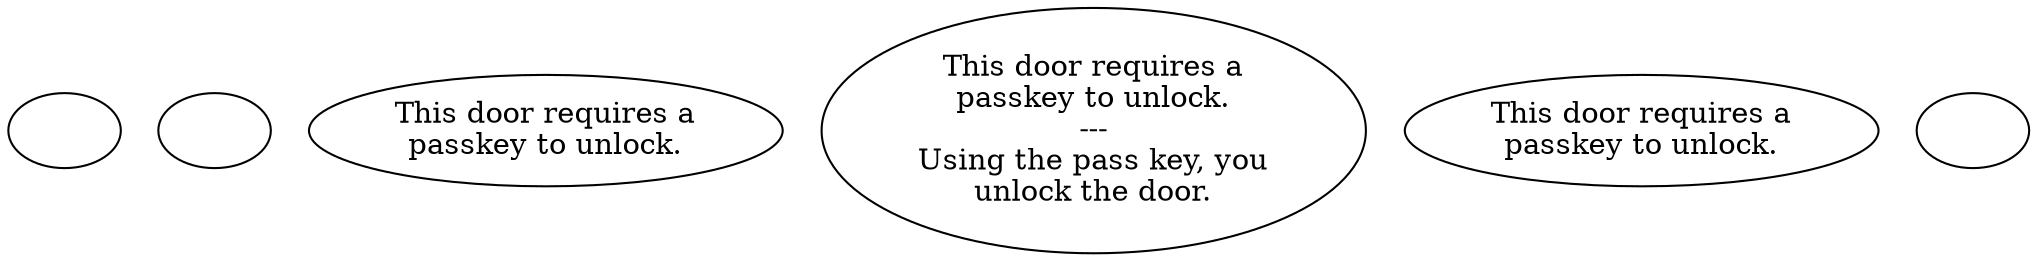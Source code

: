 digraph CSXDOOR {
  "checkPartyMembersNearDoor" [style=filled       fillcolor="#FFFFFF"       color="#000000"]
  "checkPartyMembersNearDoor" [label=""]
  "start" [style=filled       fillcolor="#FFFFFF"       color="#000000"]
  "start" [label=""]
  "use_p_proc" [style=filled       fillcolor="#FFFFFF"       color="#000000"]
  "use_p_proc" [label="This door requires a\npasskey to unlock."]
  "use_obj_on_p_proc" [style=filled       fillcolor="#FFFFFF"       color="#000000"]
  "use_obj_on_p_proc" [label="This door requires a\npasskey to unlock.\n---\nUsing the pass key, you\nunlock the door."]
  "use_skill_on_p_proc" [style=filled       fillcolor="#FFFFFF"       color="#000000"]
  "use_skill_on_p_proc" [label="This door requires a\npasskey to unlock."]
  "map_enter_p_proc" [style=filled       fillcolor="#FFFFFF"       color="#000000"]
  "map_enter_p_proc" [label=""]
}